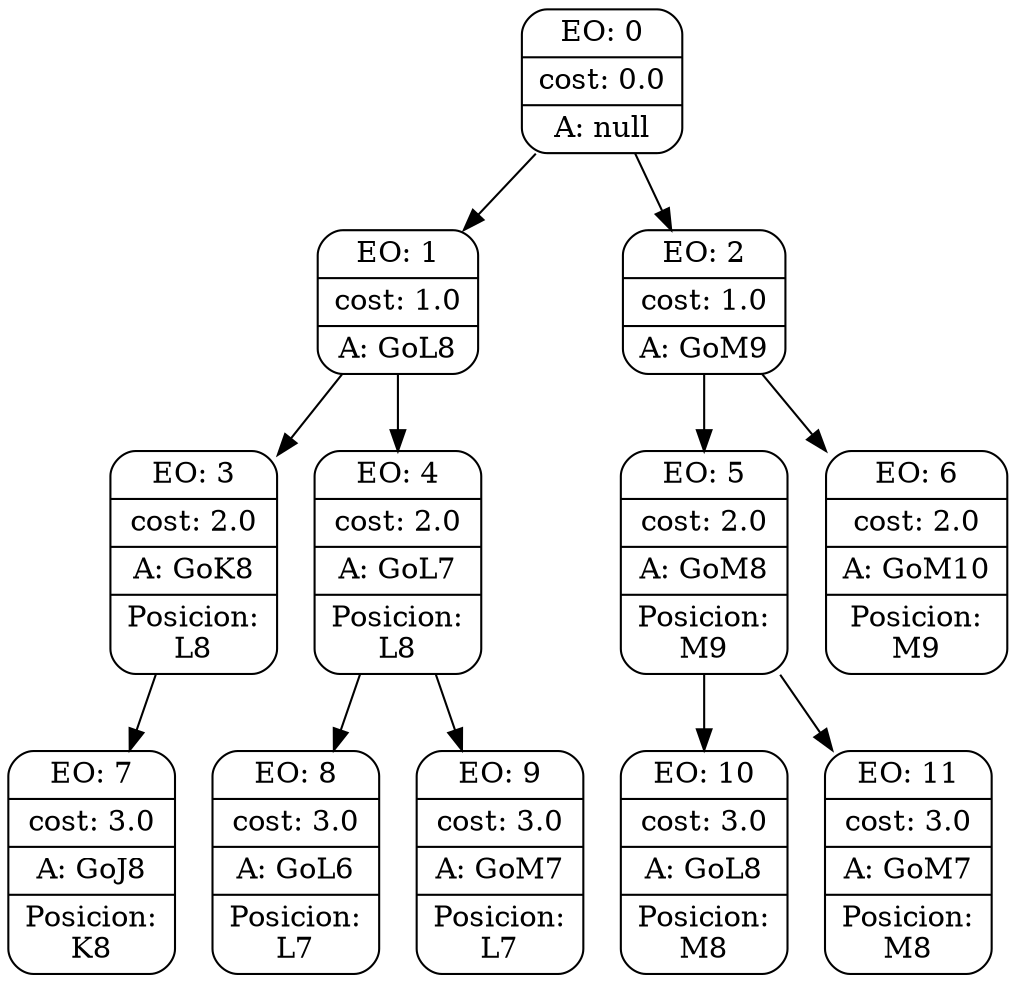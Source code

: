 digraph g {
node [shape = Mrecord];
nodo0[label="{EO: 0|cost: 0.0|A: null}"]
nodo1[label="{EO: 1|cost: 1.0|A: GoL8}"]
nodo3[label="{EO: 3|cost: 2.0|A: GoK8|Posicion:\nL8}"]
nodo7[label="{EO: 7|cost: 3.0|A: GoJ8|Posicion:\nK8}"]

nodo3 -> nodo7;

nodo1 -> nodo3;
nodo4[label="{EO: 4|cost: 2.0|A: GoL7|Posicion:\nL8}"]
nodo8[label="{EO: 8|cost: 3.0|A: GoL6|Posicion:\nL7}"]

nodo4 -> nodo8;
nodo9[label="{EO: 9|cost: 3.0|A: GoM7|Posicion:\nL7}"]

nodo4 -> nodo9;

nodo1 -> nodo4;

nodo0 -> nodo1;
nodo2[label="{EO: 2|cost: 1.0|A: GoM9}"]
nodo5[label="{EO: 5|cost: 2.0|A: GoM8|Posicion:\nM9}"]
nodo10[label="{EO: 10|cost: 3.0|A: GoL8|Posicion:\nM8}"]

nodo5 -> nodo10;
nodo11[label="{EO: 11|cost: 3.0|A: GoM7|Posicion:\nM8}"]

nodo5 -> nodo11;

nodo2 -> nodo5;
nodo6[label="{EO: 6|cost: 2.0|A: GoM10|Posicion:\nM9}"]

nodo2 -> nodo6;

nodo0 -> nodo2;


}